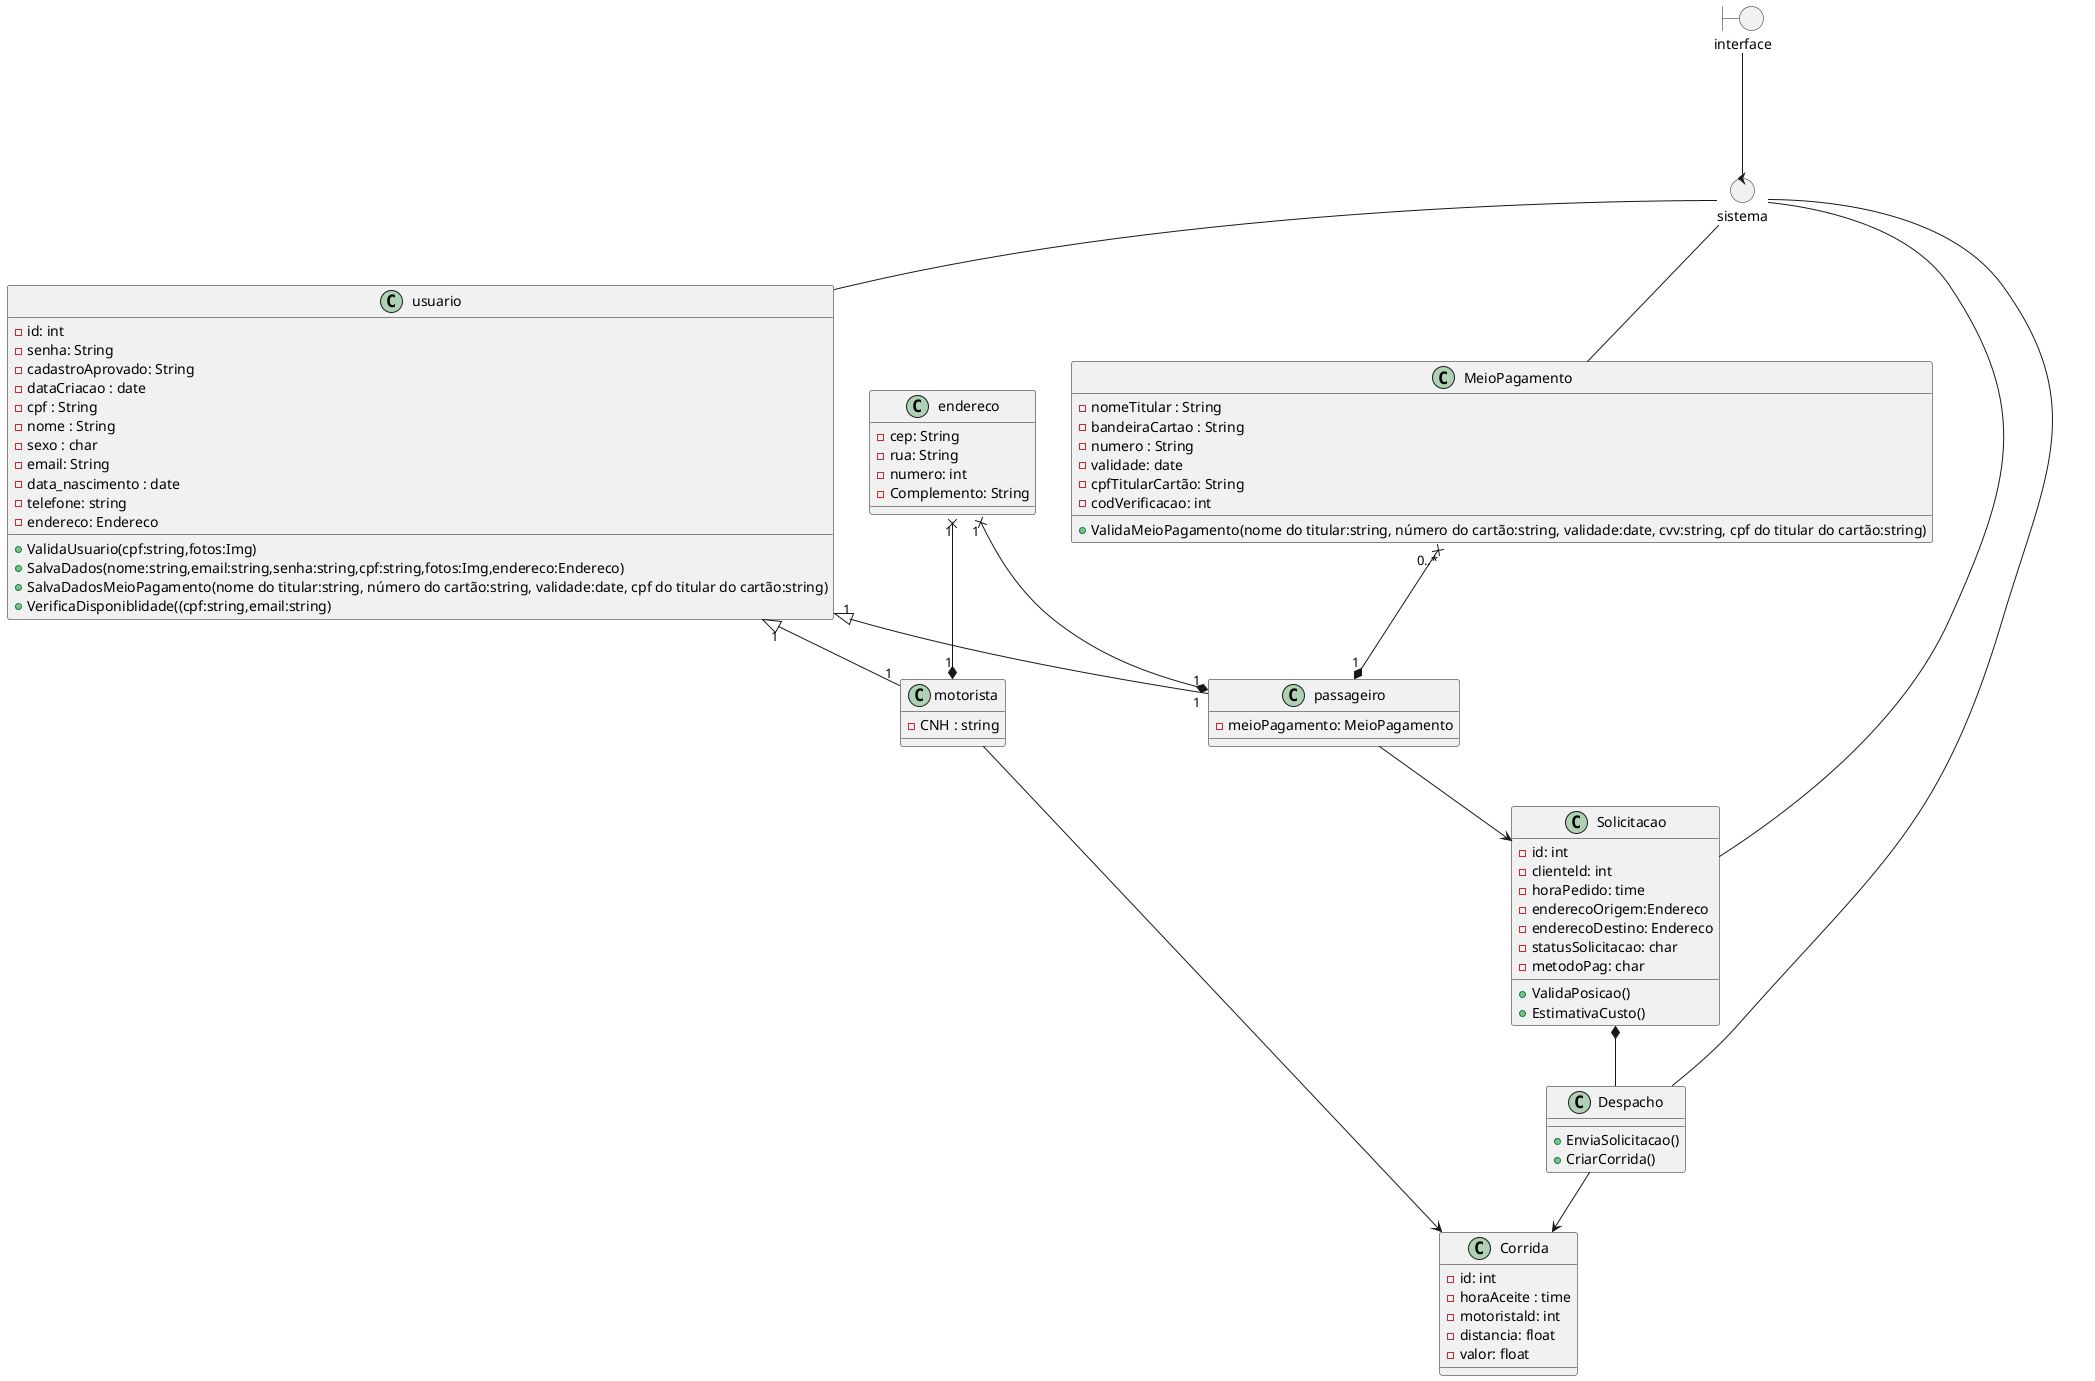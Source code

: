 @startuml
allowmixing

boundary interface

control sistema

class usuario {
- id: int
- senha: String 
- cadastroAprovado: String 
- dataCriacao : date
- cpf : String
- nome : String
- sexo : char
- email: String
- data_nascimento : date
- telefone: string
- endereco: Endereco
+ ValidaUsuario(cpf:string,fotos:Img)
+ SalvaDados(nome:string,email:string,senha:string,cpf:string,fotos:Img,endereco:Endereco)
+ SalvaDadosMeioPagamento(nome do titular:string, número do cartão:string, validade:date, cpf do titular do cartão:string)
+ VerificaDisponiblidade((cpf:string,email:string)

}

class motorista
{
- CNH : string
}

class passageiro 
{

- meioPagamento: MeioPagamento

}
class endereco
{
- cep: String
- rua: String
- numero: int
- Complemento: String
}

class MeioPagamento
{
- nomeTitular : String 
- bandeiraCartao : String
- numero : String
- validade: date
- cpfTitularCartão: String
- codVerificacao: int
+ ValidaMeioPagamento(nome do titular:string, número do cartão:string, validade:date, cvv:string, cpf do titular do cartão:string)
} 

class Solicitacao {
- id: int
- clienteld: int
- horaPedido: time
- enderecoOrigem:Endereco 
- enderecoDestino: Endereco 
- statusSolicitacao: char
- metodoPag: char
+ ValidaPosicao()
+ EstimativaCusto()
}


class Corrida {
- id: int
- horaAceite : time
- motoristald: int
- distancia: float
- valor: float
}

class Despacho {
+ EnviaSolicitacao()
+ CriarCorrida()
}

interface --- sistema

passageiro "1" *-up-x "0..*" MeioPagamento
passageiro "1" *-up-x "1" endereco
motorista "1" *-up-x "1" endereco
usuario "1" <|-down- "1" motorista
usuario "1" <|-right- "1" passageiro
sistema -- usuario
sistema -- MeioPagamento
sistema -- Solicitacao
sistema -- Despacho

passageiro --> Solicitacao
motorista --> Corrida
Solicitacao *-- Despacho
Despacho --> Corrida

@enduml